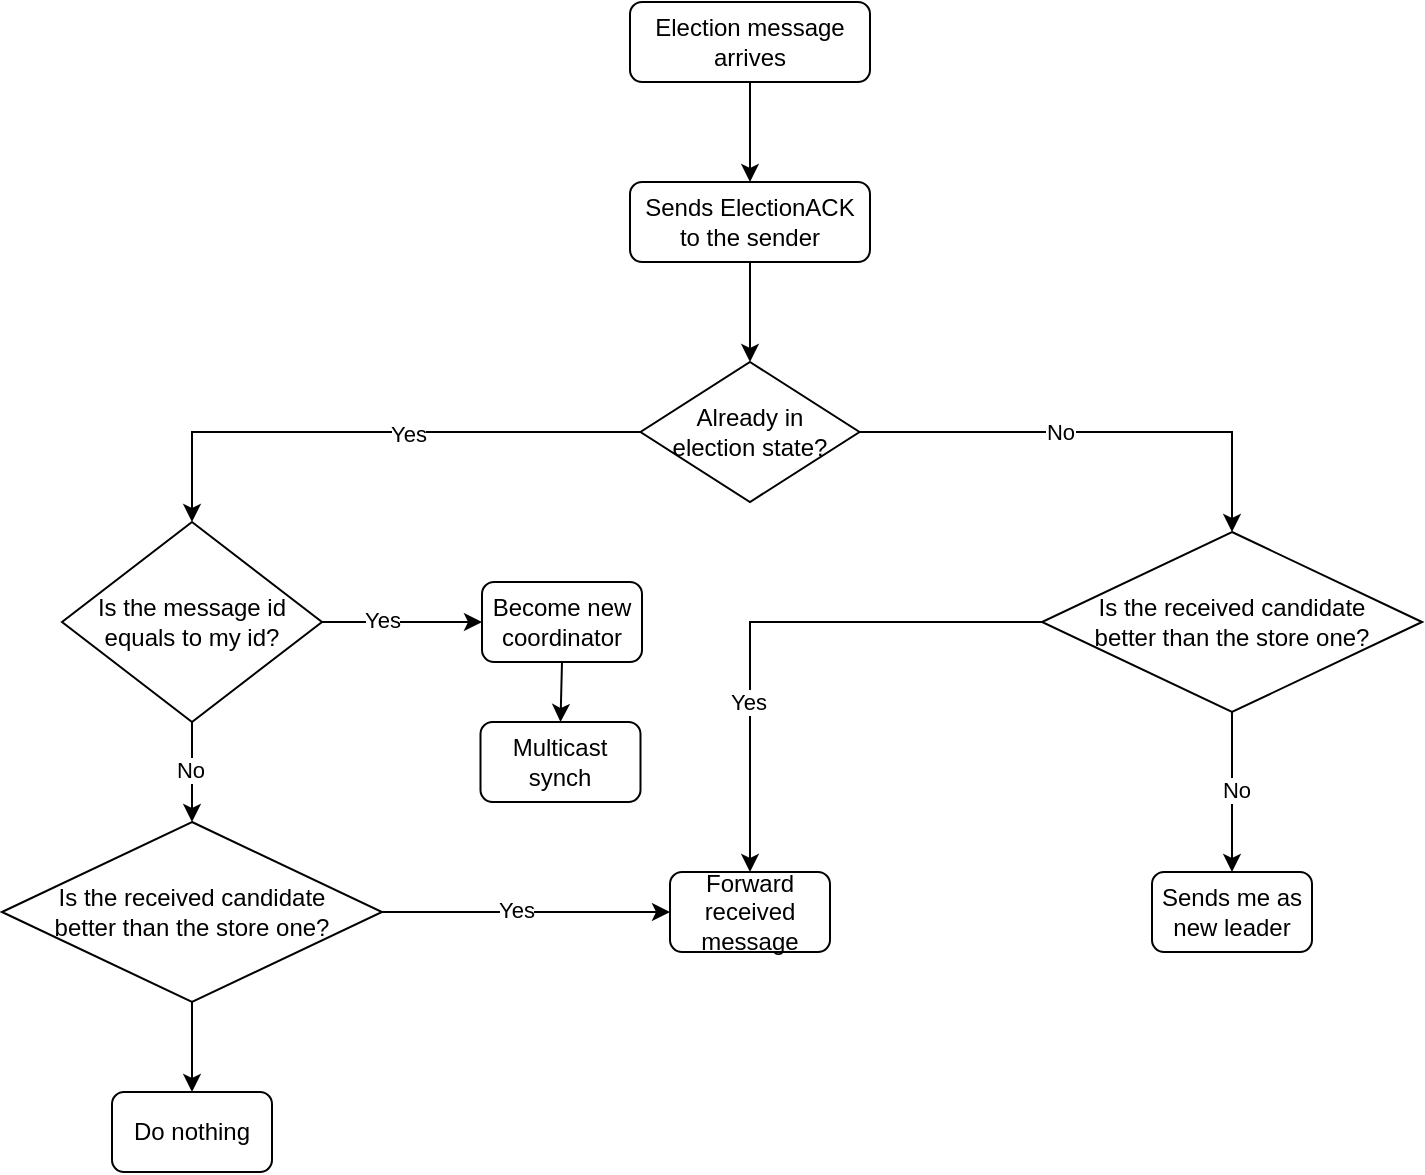 <mxfile version="23.1.1" type="device">
  <diagram id="C5RBs43oDa-KdzZeNtuy" name="Page-1">
    <mxGraphModel dx="1685" dy="894" grid="1" gridSize="10" guides="1" tooltips="1" connect="1" arrows="1" fold="1" page="1" pageScale="1" pageWidth="827" pageHeight="1169" math="0" shadow="0">
      <root>
        <mxCell id="WIyWlLk6GJQsqaUBKTNV-0" />
        <mxCell id="WIyWlLk6GJQsqaUBKTNV-1" parent="WIyWlLk6GJQsqaUBKTNV-0" />
        <mxCell id="mqRZgJOydVEEGR6u9X0a-2" style="edgeStyle=orthogonalEdgeStyle;rounded=0;orthogonalLoop=1;jettySize=auto;html=1;exitX=0.5;exitY=1;exitDx=0;exitDy=0;entryX=0.5;entryY=0;entryDx=0;entryDy=0;" edge="1" parent="WIyWlLk6GJQsqaUBKTNV-1" source="WIyWlLk6GJQsqaUBKTNV-3" target="mqRZgJOydVEEGR6u9X0a-1">
          <mxGeometry relative="1" as="geometry" />
        </mxCell>
        <mxCell id="WIyWlLk6GJQsqaUBKTNV-3" value="Election message arrives" style="rounded=1;whiteSpace=wrap;html=1;fontSize=12;glass=0;strokeWidth=1;shadow=0;" parent="WIyWlLk6GJQsqaUBKTNV-1" vertex="1">
          <mxGeometry x="354" y="20" width="120" height="40" as="geometry" />
        </mxCell>
        <mxCell id="mqRZgJOydVEEGR6u9X0a-4" style="edgeStyle=orthogonalEdgeStyle;rounded=0;orthogonalLoop=1;jettySize=auto;html=1;exitX=0.5;exitY=1;exitDx=0;exitDy=0;entryX=0.5;entryY=0;entryDx=0;entryDy=0;" edge="1" parent="WIyWlLk6GJQsqaUBKTNV-1" source="mqRZgJOydVEEGR6u9X0a-1" target="mqRZgJOydVEEGR6u9X0a-3">
          <mxGeometry relative="1" as="geometry" />
        </mxCell>
        <mxCell id="mqRZgJOydVEEGR6u9X0a-1" value="Sends ElectionACK to the sender" style="rounded=1;whiteSpace=wrap;html=1;fontSize=12;glass=0;strokeWidth=1;shadow=0;" vertex="1" parent="WIyWlLk6GJQsqaUBKTNV-1">
          <mxGeometry x="354" y="110" width="120" height="40" as="geometry" />
        </mxCell>
        <mxCell id="mqRZgJOydVEEGR6u9X0a-6" style="edgeStyle=orthogonalEdgeStyle;rounded=0;orthogonalLoop=1;jettySize=auto;html=1;exitX=0;exitY=0.5;exitDx=0;exitDy=0;entryX=0.5;entryY=0;entryDx=0;entryDy=0;horizontal=1;comic=0;" edge="1" parent="WIyWlLk6GJQsqaUBKTNV-1" source="mqRZgJOydVEEGR6u9X0a-3" target="mqRZgJOydVEEGR6u9X0a-5">
          <mxGeometry relative="1" as="geometry" />
        </mxCell>
        <mxCell id="mqRZgJOydVEEGR6u9X0a-11" value="Yes" style="edgeLabel;html=1;align=center;verticalAlign=middle;resizable=0;points=[];" vertex="1" connectable="0" parent="mqRZgJOydVEEGR6u9X0a-6">
          <mxGeometry x="-0.132" y="1" relative="1" as="geometry">
            <mxPoint as="offset" />
          </mxGeometry>
        </mxCell>
        <mxCell id="mqRZgJOydVEEGR6u9X0a-41" style="edgeStyle=orthogonalEdgeStyle;rounded=0;orthogonalLoop=1;jettySize=auto;html=1;exitX=1;exitY=0.5;exitDx=0;exitDy=0;entryX=0.5;entryY=0;entryDx=0;entryDy=0;" edge="1" parent="WIyWlLk6GJQsqaUBKTNV-1" source="mqRZgJOydVEEGR6u9X0a-3" target="mqRZgJOydVEEGR6u9X0a-37">
          <mxGeometry relative="1" as="geometry">
            <mxPoint x="655" y="280" as="targetPoint" />
          </mxGeometry>
        </mxCell>
        <mxCell id="mqRZgJOydVEEGR6u9X0a-42" value="No" style="edgeLabel;html=1;align=center;verticalAlign=middle;resizable=0;points=[];" vertex="1" connectable="0" parent="mqRZgJOydVEEGR6u9X0a-41">
          <mxGeometry x="-0.159" relative="1" as="geometry">
            <mxPoint as="offset" />
          </mxGeometry>
        </mxCell>
        <mxCell id="mqRZgJOydVEEGR6u9X0a-3" value="Already in &lt;br&gt;election state?" style="rhombus;whiteSpace=wrap;html=1;align=center;" vertex="1" parent="WIyWlLk6GJQsqaUBKTNV-1">
          <mxGeometry x="359.25" y="200" width="109.5" height="70" as="geometry" />
        </mxCell>
        <mxCell id="mqRZgJOydVEEGR6u9X0a-13" style="edgeStyle=orthogonalEdgeStyle;rounded=0;orthogonalLoop=1;jettySize=auto;html=1;exitX=1;exitY=0.5;exitDx=0;exitDy=0;entryX=0;entryY=0.5;entryDx=0;entryDy=0;" edge="1" parent="WIyWlLk6GJQsqaUBKTNV-1" source="mqRZgJOydVEEGR6u9X0a-5" target="mqRZgJOydVEEGR6u9X0a-12">
          <mxGeometry relative="1" as="geometry" />
        </mxCell>
        <mxCell id="mqRZgJOydVEEGR6u9X0a-14" value="Yes" style="edgeLabel;html=1;align=center;verticalAlign=middle;resizable=0;points=[];" vertex="1" connectable="0" parent="mqRZgJOydVEEGR6u9X0a-13">
          <mxGeometry x="-0.25" y="1" relative="1" as="geometry">
            <mxPoint as="offset" />
          </mxGeometry>
        </mxCell>
        <mxCell id="mqRZgJOydVEEGR6u9X0a-16" style="edgeStyle=orthogonalEdgeStyle;rounded=0;orthogonalLoop=1;jettySize=auto;html=1;exitX=0.5;exitY=1;exitDx=0;exitDy=0;" edge="1" parent="WIyWlLk6GJQsqaUBKTNV-1" source="mqRZgJOydVEEGR6u9X0a-5" target="mqRZgJOydVEEGR6u9X0a-15">
          <mxGeometry relative="1" as="geometry" />
        </mxCell>
        <mxCell id="mqRZgJOydVEEGR6u9X0a-17" value="No" style="edgeLabel;html=1;align=center;verticalAlign=middle;resizable=0;points=[];" vertex="1" connectable="0" parent="mqRZgJOydVEEGR6u9X0a-16">
          <mxGeometry x="-0.053" y="-1" relative="1" as="geometry">
            <mxPoint as="offset" />
          </mxGeometry>
        </mxCell>
        <mxCell id="mqRZgJOydVEEGR6u9X0a-5" value="Is the message id&lt;br&gt;equals to my id?" style="rhombus;whiteSpace=wrap;html=1;align=center;" vertex="1" parent="WIyWlLk6GJQsqaUBKTNV-1">
          <mxGeometry x="70" y="280" width="130" height="100" as="geometry" />
        </mxCell>
        <mxCell id="mqRZgJOydVEEGR6u9X0a-26" style="edgeStyle=orthogonalEdgeStyle;rounded=0;orthogonalLoop=1;jettySize=auto;html=1;exitX=0.5;exitY=1;exitDx=0;exitDy=0;entryX=0.5;entryY=0;entryDx=0;entryDy=0;" edge="1" parent="WIyWlLk6GJQsqaUBKTNV-1" source="mqRZgJOydVEEGR6u9X0a-12" target="mqRZgJOydVEEGR6u9X0a-25">
          <mxGeometry relative="1" as="geometry" />
        </mxCell>
        <mxCell id="mqRZgJOydVEEGR6u9X0a-12" value="Become new coordinator" style="rounded=1;whiteSpace=wrap;html=1;fontSize=12;glass=0;strokeWidth=1;shadow=0;" vertex="1" parent="WIyWlLk6GJQsqaUBKTNV-1">
          <mxGeometry x="280" y="310" width="80" height="40" as="geometry" />
        </mxCell>
        <mxCell id="mqRZgJOydVEEGR6u9X0a-19" style="edgeStyle=orthogonalEdgeStyle;rounded=0;orthogonalLoop=1;jettySize=auto;html=1;exitX=1;exitY=0.5;exitDx=0;exitDy=0;" edge="1" parent="WIyWlLk6GJQsqaUBKTNV-1" source="mqRZgJOydVEEGR6u9X0a-15" target="mqRZgJOydVEEGR6u9X0a-18">
          <mxGeometry relative="1" as="geometry" />
        </mxCell>
        <mxCell id="mqRZgJOydVEEGR6u9X0a-21" value="Yes" style="edgeLabel;html=1;align=center;verticalAlign=middle;resizable=0;points=[];" vertex="1" connectable="0" parent="mqRZgJOydVEEGR6u9X0a-19">
          <mxGeometry x="-0.07" y="1" relative="1" as="geometry">
            <mxPoint as="offset" />
          </mxGeometry>
        </mxCell>
        <mxCell id="mqRZgJOydVEEGR6u9X0a-24" style="edgeStyle=orthogonalEdgeStyle;rounded=0;orthogonalLoop=1;jettySize=auto;html=1;exitX=0.5;exitY=1;exitDx=0;exitDy=0;entryX=0.5;entryY=0;entryDx=0;entryDy=0;" edge="1" parent="WIyWlLk6GJQsqaUBKTNV-1" source="mqRZgJOydVEEGR6u9X0a-15" target="mqRZgJOydVEEGR6u9X0a-23">
          <mxGeometry relative="1" as="geometry" />
        </mxCell>
        <mxCell id="mqRZgJOydVEEGR6u9X0a-15" value="Is the received candidate&lt;br&gt;better than the store one?" style="rhombus;whiteSpace=wrap;html=1;align=center;" vertex="1" parent="WIyWlLk6GJQsqaUBKTNV-1">
          <mxGeometry x="40" y="430" width="190" height="90" as="geometry" />
        </mxCell>
        <mxCell id="mqRZgJOydVEEGR6u9X0a-18" value="Forward received message" style="rounded=1;whiteSpace=wrap;html=1;fontSize=12;glass=0;strokeWidth=1;shadow=0;" vertex="1" parent="WIyWlLk6GJQsqaUBKTNV-1">
          <mxGeometry x="374" y="455" width="80" height="40" as="geometry" />
        </mxCell>
        <mxCell id="mqRZgJOydVEEGR6u9X0a-23" value="Do nothing" style="rounded=1;whiteSpace=wrap;html=1;fontSize=12;glass=0;strokeWidth=1;shadow=0;" vertex="1" parent="WIyWlLk6GJQsqaUBKTNV-1">
          <mxGeometry x="95" y="565" width="80" height="40" as="geometry" />
        </mxCell>
        <mxCell id="mqRZgJOydVEEGR6u9X0a-25" value="Multicast synch" style="rounded=1;whiteSpace=wrap;html=1;fontSize=12;glass=0;strokeWidth=1;shadow=0;" vertex="1" parent="WIyWlLk6GJQsqaUBKTNV-1">
          <mxGeometry x="279.25" y="380" width="80" height="40" as="geometry" />
        </mxCell>
        <mxCell id="mqRZgJOydVEEGR6u9X0a-43" style="edgeStyle=orthogonalEdgeStyle;rounded=0;orthogonalLoop=1;jettySize=auto;html=1;exitX=0;exitY=0.5;exitDx=0;exitDy=0;entryX=0.5;entryY=0;entryDx=0;entryDy=0;" edge="1" parent="WIyWlLk6GJQsqaUBKTNV-1" source="mqRZgJOydVEEGR6u9X0a-37" target="mqRZgJOydVEEGR6u9X0a-18">
          <mxGeometry relative="1" as="geometry" />
        </mxCell>
        <mxCell id="mqRZgJOydVEEGR6u9X0a-44" value="Yes" style="edgeLabel;html=1;align=center;verticalAlign=middle;resizable=0;points=[];" vertex="1" connectable="0" parent="mqRZgJOydVEEGR6u9X0a-43">
          <mxGeometry x="0.37" y="-1" relative="1" as="geometry">
            <mxPoint as="offset" />
          </mxGeometry>
        </mxCell>
        <mxCell id="mqRZgJOydVEEGR6u9X0a-46" style="edgeStyle=orthogonalEdgeStyle;rounded=0;orthogonalLoop=1;jettySize=auto;html=1;exitX=0.5;exitY=1;exitDx=0;exitDy=0;entryX=0.5;entryY=0;entryDx=0;entryDy=0;" edge="1" parent="WIyWlLk6GJQsqaUBKTNV-1" source="mqRZgJOydVEEGR6u9X0a-37" target="mqRZgJOydVEEGR6u9X0a-45">
          <mxGeometry relative="1" as="geometry" />
        </mxCell>
        <mxCell id="mqRZgJOydVEEGR6u9X0a-47" value="No" style="edgeLabel;html=1;align=center;verticalAlign=middle;resizable=0;points=[];" vertex="1" connectable="0" parent="mqRZgJOydVEEGR6u9X0a-46">
          <mxGeometry x="-0.03" y="2" relative="1" as="geometry">
            <mxPoint as="offset" />
          </mxGeometry>
        </mxCell>
        <mxCell id="mqRZgJOydVEEGR6u9X0a-37" value="Is the received candidate&lt;br&gt;better than the store one?" style="rhombus;whiteSpace=wrap;html=1;align=center;" vertex="1" parent="WIyWlLk6GJQsqaUBKTNV-1">
          <mxGeometry x="560" y="285" width="190" height="90" as="geometry" />
        </mxCell>
        <mxCell id="mqRZgJOydVEEGR6u9X0a-45" value="Sends me as new leader" style="rounded=1;whiteSpace=wrap;html=1;fontSize=12;glass=0;strokeWidth=1;shadow=0;" vertex="1" parent="WIyWlLk6GJQsqaUBKTNV-1">
          <mxGeometry x="615" y="455" width="80" height="40" as="geometry" />
        </mxCell>
      </root>
    </mxGraphModel>
  </diagram>
</mxfile>

